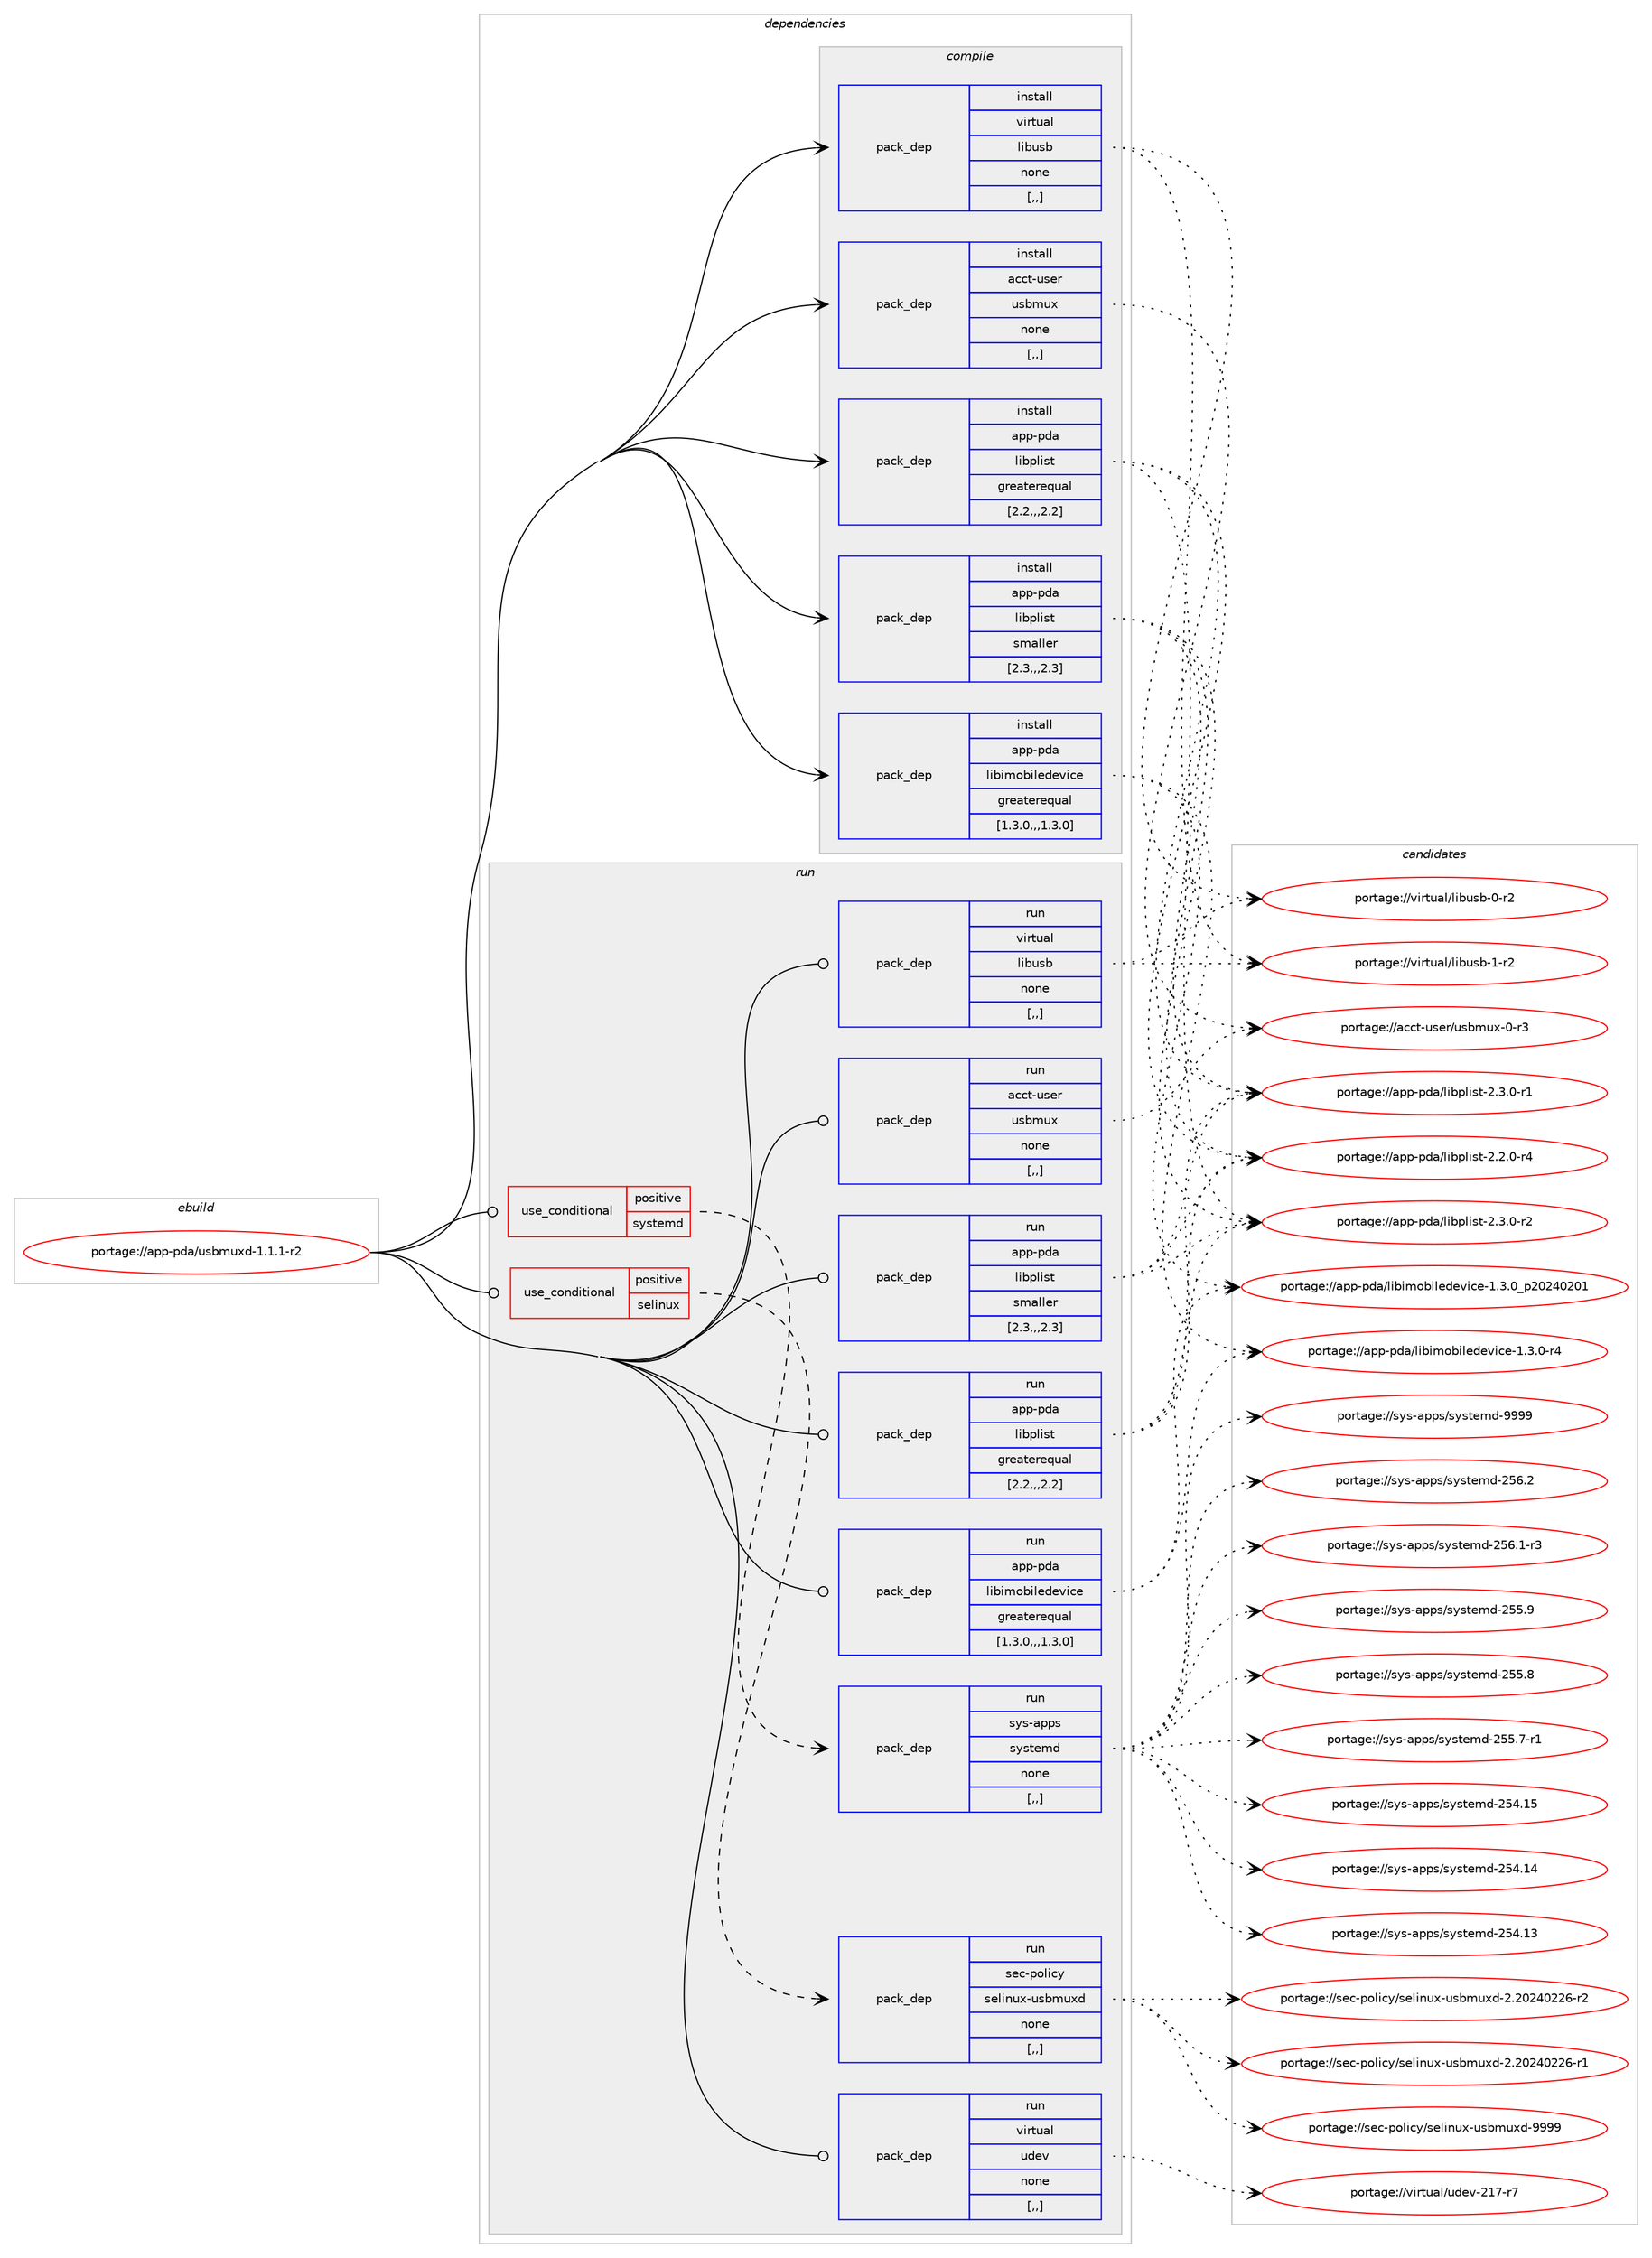 digraph prolog {

# *************
# Graph options
# *************

newrank=true;
concentrate=true;
compound=true;
graph [rankdir=LR,fontname=Helvetica,fontsize=10,ranksep=1.5];#, ranksep=2.5, nodesep=0.2];
edge  [arrowhead=vee];
node  [fontname=Helvetica,fontsize=10];

# **********
# The ebuild
# **********

subgraph cluster_leftcol {
color=gray;
label=<<i>ebuild</i>>;
id [label="portage://app-pda/usbmuxd-1.1.1-r2", color=red, width=4, href="../app-pda/usbmuxd-1.1.1-r2.svg"];
}

# ****************
# The dependencies
# ****************

subgraph cluster_midcol {
color=gray;
label=<<i>dependencies</i>>;
subgraph cluster_compile {
fillcolor="#eeeeee";
style=filled;
label=<<i>compile</i>>;
subgraph pack36021 {
dependency50590 [label=<<TABLE BORDER="0" CELLBORDER="1" CELLSPACING="0" CELLPADDING="4" WIDTH="220"><TR><TD ROWSPAN="6" CELLPADDING="30">pack_dep</TD></TR><TR><TD WIDTH="110">install</TD></TR><TR><TD>acct-user</TD></TR><TR><TD>usbmux</TD></TR><TR><TD>none</TD></TR><TR><TD>[,,]</TD></TR></TABLE>>, shape=none, color=blue];
}
id:e -> dependency50590:w [weight=20,style="solid",arrowhead="vee"];
subgraph pack36022 {
dependency50591 [label=<<TABLE BORDER="0" CELLBORDER="1" CELLSPACING="0" CELLPADDING="4" WIDTH="220"><TR><TD ROWSPAN="6" CELLPADDING="30">pack_dep</TD></TR><TR><TD WIDTH="110">install</TD></TR><TR><TD>app-pda</TD></TR><TR><TD>libimobiledevice</TD></TR><TR><TD>greaterequal</TD></TR><TR><TD>[1.3.0,,,1.3.0]</TD></TR></TABLE>>, shape=none, color=blue];
}
id:e -> dependency50591:w [weight=20,style="solid",arrowhead="vee"];
subgraph pack36023 {
dependency50592 [label=<<TABLE BORDER="0" CELLBORDER="1" CELLSPACING="0" CELLPADDING="4" WIDTH="220"><TR><TD ROWSPAN="6" CELLPADDING="30">pack_dep</TD></TR><TR><TD WIDTH="110">install</TD></TR><TR><TD>app-pda</TD></TR><TR><TD>libplist</TD></TR><TR><TD>greaterequal</TD></TR><TR><TD>[2.2,,,2.2]</TD></TR></TABLE>>, shape=none, color=blue];
}
id:e -> dependency50592:w [weight=20,style="solid",arrowhead="vee"];
subgraph pack36024 {
dependency50593 [label=<<TABLE BORDER="0" CELLBORDER="1" CELLSPACING="0" CELLPADDING="4" WIDTH="220"><TR><TD ROWSPAN="6" CELLPADDING="30">pack_dep</TD></TR><TR><TD WIDTH="110">install</TD></TR><TR><TD>app-pda</TD></TR><TR><TD>libplist</TD></TR><TR><TD>smaller</TD></TR><TR><TD>[2.3,,,2.3]</TD></TR></TABLE>>, shape=none, color=blue];
}
id:e -> dependency50593:w [weight=20,style="solid",arrowhead="vee"];
subgraph pack36025 {
dependency50594 [label=<<TABLE BORDER="0" CELLBORDER="1" CELLSPACING="0" CELLPADDING="4" WIDTH="220"><TR><TD ROWSPAN="6" CELLPADDING="30">pack_dep</TD></TR><TR><TD WIDTH="110">install</TD></TR><TR><TD>virtual</TD></TR><TR><TD>libusb</TD></TR><TR><TD>none</TD></TR><TR><TD>[,,]</TD></TR></TABLE>>, shape=none, color=blue];
}
id:e -> dependency50594:w [weight=20,style="solid",arrowhead="vee"];
}
subgraph cluster_compileandrun {
fillcolor="#eeeeee";
style=filled;
label=<<i>compile and run</i>>;
}
subgraph cluster_run {
fillcolor="#eeeeee";
style=filled;
label=<<i>run</i>>;
subgraph cond14103 {
dependency50595 [label=<<TABLE BORDER="0" CELLBORDER="1" CELLSPACING="0" CELLPADDING="4"><TR><TD ROWSPAN="3" CELLPADDING="10">use_conditional</TD></TR><TR><TD>positive</TD></TR><TR><TD>selinux</TD></TR></TABLE>>, shape=none, color=red];
subgraph pack36026 {
dependency50596 [label=<<TABLE BORDER="0" CELLBORDER="1" CELLSPACING="0" CELLPADDING="4" WIDTH="220"><TR><TD ROWSPAN="6" CELLPADDING="30">pack_dep</TD></TR><TR><TD WIDTH="110">run</TD></TR><TR><TD>sec-policy</TD></TR><TR><TD>selinux-usbmuxd</TD></TR><TR><TD>none</TD></TR><TR><TD>[,,]</TD></TR></TABLE>>, shape=none, color=blue];
}
dependency50595:e -> dependency50596:w [weight=20,style="dashed",arrowhead="vee"];
}
id:e -> dependency50595:w [weight=20,style="solid",arrowhead="odot"];
subgraph cond14104 {
dependency50597 [label=<<TABLE BORDER="0" CELLBORDER="1" CELLSPACING="0" CELLPADDING="4"><TR><TD ROWSPAN="3" CELLPADDING="10">use_conditional</TD></TR><TR><TD>positive</TD></TR><TR><TD>systemd</TD></TR></TABLE>>, shape=none, color=red];
subgraph pack36027 {
dependency50598 [label=<<TABLE BORDER="0" CELLBORDER="1" CELLSPACING="0" CELLPADDING="4" WIDTH="220"><TR><TD ROWSPAN="6" CELLPADDING="30">pack_dep</TD></TR><TR><TD WIDTH="110">run</TD></TR><TR><TD>sys-apps</TD></TR><TR><TD>systemd</TD></TR><TR><TD>none</TD></TR><TR><TD>[,,]</TD></TR></TABLE>>, shape=none, color=blue];
}
dependency50597:e -> dependency50598:w [weight=20,style="dashed",arrowhead="vee"];
}
id:e -> dependency50597:w [weight=20,style="solid",arrowhead="odot"];
subgraph pack36028 {
dependency50599 [label=<<TABLE BORDER="0" CELLBORDER="1" CELLSPACING="0" CELLPADDING="4" WIDTH="220"><TR><TD ROWSPAN="6" CELLPADDING="30">pack_dep</TD></TR><TR><TD WIDTH="110">run</TD></TR><TR><TD>acct-user</TD></TR><TR><TD>usbmux</TD></TR><TR><TD>none</TD></TR><TR><TD>[,,]</TD></TR></TABLE>>, shape=none, color=blue];
}
id:e -> dependency50599:w [weight=20,style="solid",arrowhead="odot"];
subgraph pack36029 {
dependency50600 [label=<<TABLE BORDER="0" CELLBORDER="1" CELLSPACING="0" CELLPADDING="4" WIDTH="220"><TR><TD ROWSPAN="6" CELLPADDING="30">pack_dep</TD></TR><TR><TD WIDTH="110">run</TD></TR><TR><TD>app-pda</TD></TR><TR><TD>libimobiledevice</TD></TR><TR><TD>greaterequal</TD></TR><TR><TD>[1.3.0,,,1.3.0]</TD></TR></TABLE>>, shape=none, color=blue];
}
id:e -> dependency50600:w [weight=20,style="solid",arrowhead="odot"];
subgraph pack36030 {
dependency50601 [label=<<TABLE BORDER="0" CELLBORDER="1" CELLSPACING="0" CELLPADDING="4" WIDTH="220"><TR><TD ROWSPAN="6" CELLPADDING="30">pack_dep</TD></TR><TR><TD WIDTH="110">run</TD></TR><TR><TD>app-pda</TD></TR><TR><TD>libplist</TD></TR><TR><TD>greaterequal</TD></TR><TR><TD>[2.2,,,2.2]</TD></TR></TABLE>>, shape=none, color=blue];
}
id:e -> dependency50601:w [weight=20,style="solid",arrowhead="odot"];
subgraph pack36031 {
dependency50602 [label=<<TABLE BORDER="0" CELLBORDER="1" CELLSPACING="0" CELLPADDING="4" WIDTH="220"><TR><TD ROWSPAN="6" CELLPADDING="30">pack_dep</TD></TR><TR><TD WIDTH="110">run</TD></TR><TR><TD>app-pda</TD></TR><TR><TD>libplist</TD></TR><TR><TD>smaller</TD></TR><TR><TD>[2.3,,,2.3]</TD></TR></TABLE>>, shape=none, color=blue];
}
id:e -> dependency50602:w [weight=20,style="solid",arrowhead="odot"];
subgraph pack36032 {
dependency50603 [label=<<TABLE BORDER="0" CELLBORDER="1" CELLSPACING="0" CELLPADDING="4" WIDTH="220"><TR><TD ROWSPAN="6" CELLPADDING="30">pack_dep</TD></TR><TR><TD WIDTH="110">run</TD></TR><TR><TD>virtual</TD></TR><TR><TD>libusb</TD></TR><TR><TD>none</TD></TR><TR><TD>[,,]</TD></TR></TABLE>>, shape=none, color=blue];
}
id:e -> dependency50603:w [weight=20,style="solid",arrowhead="odot"];
subgraph pack36033 {
dependency50604 [label=<<TABLE BORDER="0" CELLBORDER="1" CELLSPACING="0" CELLPADDING="4" WIDTH="220"><TR><TD ROWSPAN="6" CELLPADDING="30">pack_dep</TD></TR><TR><TD WIDTH="110">run</TD></TR><TR><TD>virtual</TD></TR><TR><TD>udev</TD></TR><TR><TD>none</TD></TR><TR><TD>[,,]</TD></TR></TABLE>>, shape=none, color=blue];
}
id:e -> dependency50604:w [weight=20,style="solid",arrowhead="odot"];
}
}

# **************
# The candidates
# **************

subgraph cluster_choices {
rank=same;
color=gray;
label=<<i>candidates</i>>;

subgraph choice36021 {
color=black;
nodesep=1;
choice97999911645117115101114471171159810911712045484511451 [label="portage://acct-user/usbmux-0-r3", color=red, width=4,href="../acct-user/usbmux-0-r3.svg"];
dependency50590:e -> choice97999911645117115101114471171159810911712045484511451:w [style=dotted,weight="100"];
}
subgraph choice36022 {
color=black;
nodesep=1;
choice97112112451121009747108105981051091119810510810110010111810599101454946514648951125048505248504849 [label="portage://app-pda/libimobiledevice-1.3.0_p20240201", color=red, width=4,href="../app-pda/libimobiledevice-1.3.0_p20240201.svg"];
choice971121124511210097471081059810510911198105108101100101118105991014549465146484511452 [label="portage://app-pda/libimobiledevice-1.3.0-r4", color=red, width=4,href="../app-pda/libimobiledevice-1.3.0-r4.svg"];
dependency50591:e -> choice97112112451121009747108105981051091119810510810110010111810599101454946514648951125048505248504849:w [style=dotted,weight="100"];
dependency50591:e -> choice971121124511210097471081059810510911198105108101100101118105991014549465146484511452:w [style=dotted,weight="100"];
}
subgraph choice36023 {
color=black;
nodesep=1;
choice97112112451121009747108105981121081051151164550465146484511450 [label="portage://app-pda/libplist-2.3.0-r2", color=red, width=4,href="../app-pda/libplist-2.3.0-r2.svg"];
choice97112112451121009747108105981121081051151164550465146484511449 [label="portage://app-pda/libplist-2.3.0-r1", color=red, width=4,href="../app-pda/libplist-2.3.0-r1.svg"];
choice97112112451121009747108105981121081051151164550465046484511452 [label="portage://app-pda/libplist-2.2.0-r4", color=red, width=4,href="../app-pda/libplist-2.2.0-r4.svg"];
dependency50592:e -> choice97112112451121009747108105981121081051151164550465146484511450:w [style=dotted,weight="100"];
dependency50592:e -> choice97112112451121009747108105981121081051151164550465146484511449:w [style=dotted,weight="100"];
dependency50592:e -> choice97112112451121009747108105981121081051151164550465046484511452:w [style=dotted,weight="100"];
}
subgraph choice36024 {
color=black;
nodesep=1;
choice97112112451121009747108105981121081051151164550465146484511450 [label="portage://app-pda/libplist-2.3.0-r2", color=red, width=4,href="../app-pda/libplist-2.3.0-r2.svg"];
choice97112112451121009747108105981121081051151164550465146484511449 [label="portage://app-pda/libplist-2.3.0-r1", color=red, width=4,href="../app-pda/libplist-2.3.0-r1.svg"];
choice97112112451121009747108105981121081051151164550465046484511452 [label="portage://app-pda/libplist-2.2.0-r4", color=red, width=4,href="../app-pda/libplist-2.2.0-r4.svg"];
dependency50593:e -> choice97112112451121009747108105981121081051151164550465146484511450:w [style=dotted,weight="100"];
dependency50593:e -> choice97112112451121009747108105981121081051151164550465146484511449:w [style=dotted,weight="100"];
dependency50593:e -> choice97112112451121009747108105981121081051151164550465046484511452:w [style=dotted,weight="100"];
}
subgraph choice36025 {
color=black;
nodesep=1;
choice1181051141161179710847108105981171159845494511450 [label="portage://virtual/libusb-1-r2", color=red, width=4,href="../virtual/libusb-1-r2.svg"];
choice1181051141161179710847108105981171159845484511450 [label="portage://virtual/libusb-0-r2", color=red, width=4,href="../virtual/libusb-0-r2.svg"];
dependency50594:e -> choice1181051141161179710847108105981171159845494511450:w [style=dotted,weight="100"];
dependency50594:e -> choice1181051141161179710847108105981171159845484511450:w [style=dotted,weight="100"];
}
subgraph choice36026 {
color=black;
nodesep=1;
choice1151019945112111108105991214711510110810511011712045117115981091171201004557575757 [label="portage://sec-policy/selinux-usbmuxd-9999", color=red, width=4,href="../sec-policy/selinux-usbmuxd-9999.svg"];
choice11510199451121111081059912147115101108105110117120451171159810911712010045504650485052485050544511450 [label="portage://sec-policy/selinux-usbmuxd-2.20240226-r2", color=red, width=4,href="../sec-policy/selinux-usbmuxd-2.20240226-r2.svg"];
choice11510199451121111081059912147115101108105110117120451171159810911712010045504650485052485050544511449 [label="portage://sec-policy/selinux-usbmuxd-2.20240226-r1", color=red, width=4,href="../sec-policy/selinux-usbmuxd-2.20240226-r1.svg"];
dependency50596:e -> choice1151019945112111108105991214711510110810511011712045117115981091171201004557575757:w [style=dotted,weight="100"];
dependency50596:e -> choice11510199451121111081059912147115101108105110117120451171159810911712010045504650485052485050544511450:w [style=dotted,weight="100"];
dependency50596:e -> choice11510199451121111081059912147115101108105110117120451171159810911712010045504650485052485050544511449:w [style=dotted,weight="100"];
}
subgraph choice36027 {
color=black;
nodesep=1;
choice1151211154597112112115471151211151161011091004557575757 [label="portage://sys-apps/systemd-9999", color=red, width=4,href="../sys-apps/systemd-9999.svg"];
choice115121115459711211211547115121115116101109100455053544650 [label="portage://sys-apps/systemd-256.2", color=red, width=4,href="../sys-apps/systemd-256.2.svg"];
choice1151211154597112112115471151211151161011091004550535446494511451 [label="portage://sys-apps/systemd-256.1-r3", color=red, width=4,href="../sys-apps/systemd-256.1-r3.svg"];
choice115121115459711211211547115121115116101109100455053534657 [label="portage://sys-apps/systemd-255.9", color=red, width=4,href="../sys-apps/systemd-255.9.svg"];
choice115121115459711211211547115121115116101109100455053534656 [label="portage://sys-apps/systemd-255.8", color=red, width=4,href="../sys-apps/systemd-255.8.svg"];
choice1151211154597112112115471151211151161011091004550535346554511449 [label="portage://sys-apps/systemd-255.7-r1", color=red, width=4,href="../sys-apps/systemd-255.7-r1.svg"];
choice11512111545971121121154711512111511610110910045505352464953 [label="portage://sys-apps/systemd-254.15", color=red, width=4,href="../sys-apps/systemd-254.15.svg"];
choice11512111545971121121154711512111511610110910045505352464952 [label="portage://sys-apps/systemd-254.14", color=red, width=4,href="../sys-apps/systemd-254.14.svg"];
choice11512111545971121121154711512111511610110910045505352464951 [label="portage://sys-apps/systemd-254.13", color=red, width=4,href="../sys-apps/systemd-254.13.svg"];
dependency50598:e -> choice1151211154597112112115471151211151161011091004557575757:w [style=dotted,weight="100"];
dependency50598:e -> choice115121115459711211211547115121115116101109100455053544650:w [style=dotted,weight="100"];
dependency50598:e -> choice1151211154597112112115471151211151161011091004550535446494511451:w [style=dotted,weight="100"];
dependency50598:e -> choice115121115459711211211547115121115116101109100455053534657:w [style=dotted,weight="100"];
dependency50598:e -> choice115121115459711211211547115121115116101109100455053534656:w [style=dotted,weight="100"];
dependency50598:e -> choice1151211154597112112115471151211151161011091004550535346554511449:w [style=dotted,weight="100"];
dependency50598:e -> choice11512111545971121121154711512111511610110910045505352464953:w [style=dotted,weight="100"];
dependency50598:e -> choice11512111545971121121154711512111511610110910045505352464952:w [style=dotted,weight="100"];
dependency50598:e -> choice11512111545971121121154711512111511610110910045505352464951:w [style=dotted,weight="100"];
}
subgraph choice36028 {
color=black;
nodesep=1;
choice97999911645117115101114471171159810911712045484511451 [label="portage://acct-user/usbmux-0-r3", color=red, width=4,href="../acct-user/usbmux-0-r3.svg"];
dependency50599:e -> choice97999911645117115101114471171159810911712045484511451:w [style=dotted,weight="100"];
}
subgraph choice36029 {
color=black;
nodesep=1;
choice97112112451121009747108105981051091119810510810110010111810599101454946514648951125048505248504849 [label="portage://app-pda/libimobiledevice-1.3.0_p20240201", color=red, width=4,href="../app-pda/libimobiledevice-1.3.0_p20240201.svg"];
choice971121124511210097471081059810510911198105108101100101118105991014549465146484511452 [label="portage://app-pda/libimobiledevice-1.3.0-r4", color=red, width=4,href="../app-pda/libimobiledevice-1.3.0-r4.svg"];
dependency50600:e -> choice97112112451121009747108105981051091119810510810110010111810599101454946514648951125048505248504849:w [style=dotted,weight="100"];
dependency50600:e -> choice971121124511210097471081059810510911198105108101100101118105991014549465146484511452:w [style=dotted,weight="100"];
}
subgraph choice36030 {
color=black;
nodesep=1;
choice97112112451121009747108105981121081051151164550465146484511450 [label="portage://app-pda/libplist-2.3.0-r2", color=red, width=4,href="../app-pda/libplist-2.3.0-r2.svg"];
choice97112112451121009747108105981121081051151164550465146484511449 [label="portage://app-pda/libplist-2.3.0-r1", color=red, width=4,href="../app-pda/libplist-2.3.0-r1.svg"];
choice97112112451121009747108105981121081051151164550465046484511452 [label="portage://app-pda/libplist-2.2.0-r4", color=red, width=4,href="../app-pda/libplist-2.2.0-r4.svg"];
dependency50601:e -> choice97112112451121009747108105981121081051151164550465146484511450:w [style=dotted,weight="100"];
dependency50601:e -> choice97112112451121009747108105981121081051151164550465146484511449:w [style=dotted,weight="100"];
dependency50601:e -> choice97112112451121009747108105981121081051151164550465046484511452:w [style=dotted,weight="100"];
}
subgraph choice36031 {
color=black;
nodesep=1;
choice97112112451121009747108105981121081051151164550465146484511450 [label="portage://app-pda/libplist-2.3.0-r2", color=red, width=4,href="../app-pda/libplist-2.3.0-r2.svg"];
choice97112112451121009747108105981121081051151164550465146484511449 [label="portage://app-pda/libplist-2.3.0-r1", color=red, width=4,href="../app-pda/libplist-2.3.0-r1.svg"];
choice97112112451121009747108105981121081051151164550465046484511452 [label="portage://app-pda/libplist-2.2.0-r4", color=red, width=4,href="../app-pda/libplist-2.2.0-r4.svg"];
dependency50602:e -> choice97112112451121009747108105981121081051151164550465146484511450:w [style=dotted,weight="100"];
dependency50602:e -> choice97112112451121009747108105981121081051151164550465146484511449:w [style=dotted,weight="100"];
dependency50602:e -> choice97112112451121009747108105981121081051151164550465046484511452:w [style=dotted,weight="100"];
}
subgraph choice36032 {
color=black;
nodesep=1;
choice1181051141161179710847108105981171159845494511450 [label="portage://virtual/libusb-1-r2", color=red, width=4,href="../virtual/libusb-1-r2.svg"];
choice1181051141161179710847108105981171159845484511450 [label="portage://virtual/libusb-0-r2", color=red, width=4,href="../virtual/libusb-0-r2.svg"];
dependency50603:e -> choice1181051141161179710847108105981171159845494511450:w [style=dotted,weight="100"];
dependency50603:e -> choice1181051141161179710847108105981171159845484511450:w [style=dotted,weight="100"];
}
subgraph choice36033 {
color=black;
nodesep=1;
choice1181051141161179710847117100101118455049554511455 [label="portage://virtual/udev-217-r7", color=red, width=4,href="../virtual/udev-217-r7.svg"];
dependency50604:e -> choice1181051141161179710847117100101118455049554511455:w [style=dotted,weight="100"];
}
}

}
